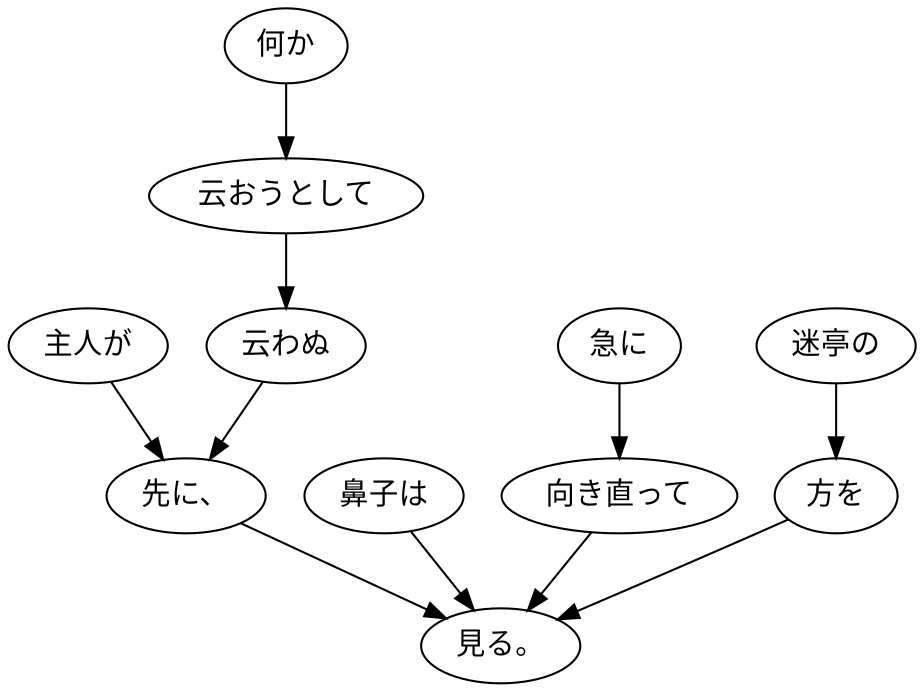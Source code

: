 digraph graph1609 {
	node0 [label="主人が"];
	node1 [label="何か"];
	node2 [label="云おうとして"];
	node3 [label="云わぬ"];
	node4 [label="先に、"];
	node5 [label="鼻子は"];
	node6 [label="急に"];
	node7 [label="向き直って"];
	node8 [label="迷亭の"];
	node9 [label="方を"];
	node10 [label="見る。"];
	node0 -> node4;
	node1 -> node2;
	node2 -> node3;
	node3 -> node4;
	node4 -> node10;
	node5 -> node10;
	node6 -> node7;
	node7 -> node10;
	node8 -> node9;
	node9 -> node10;
}
